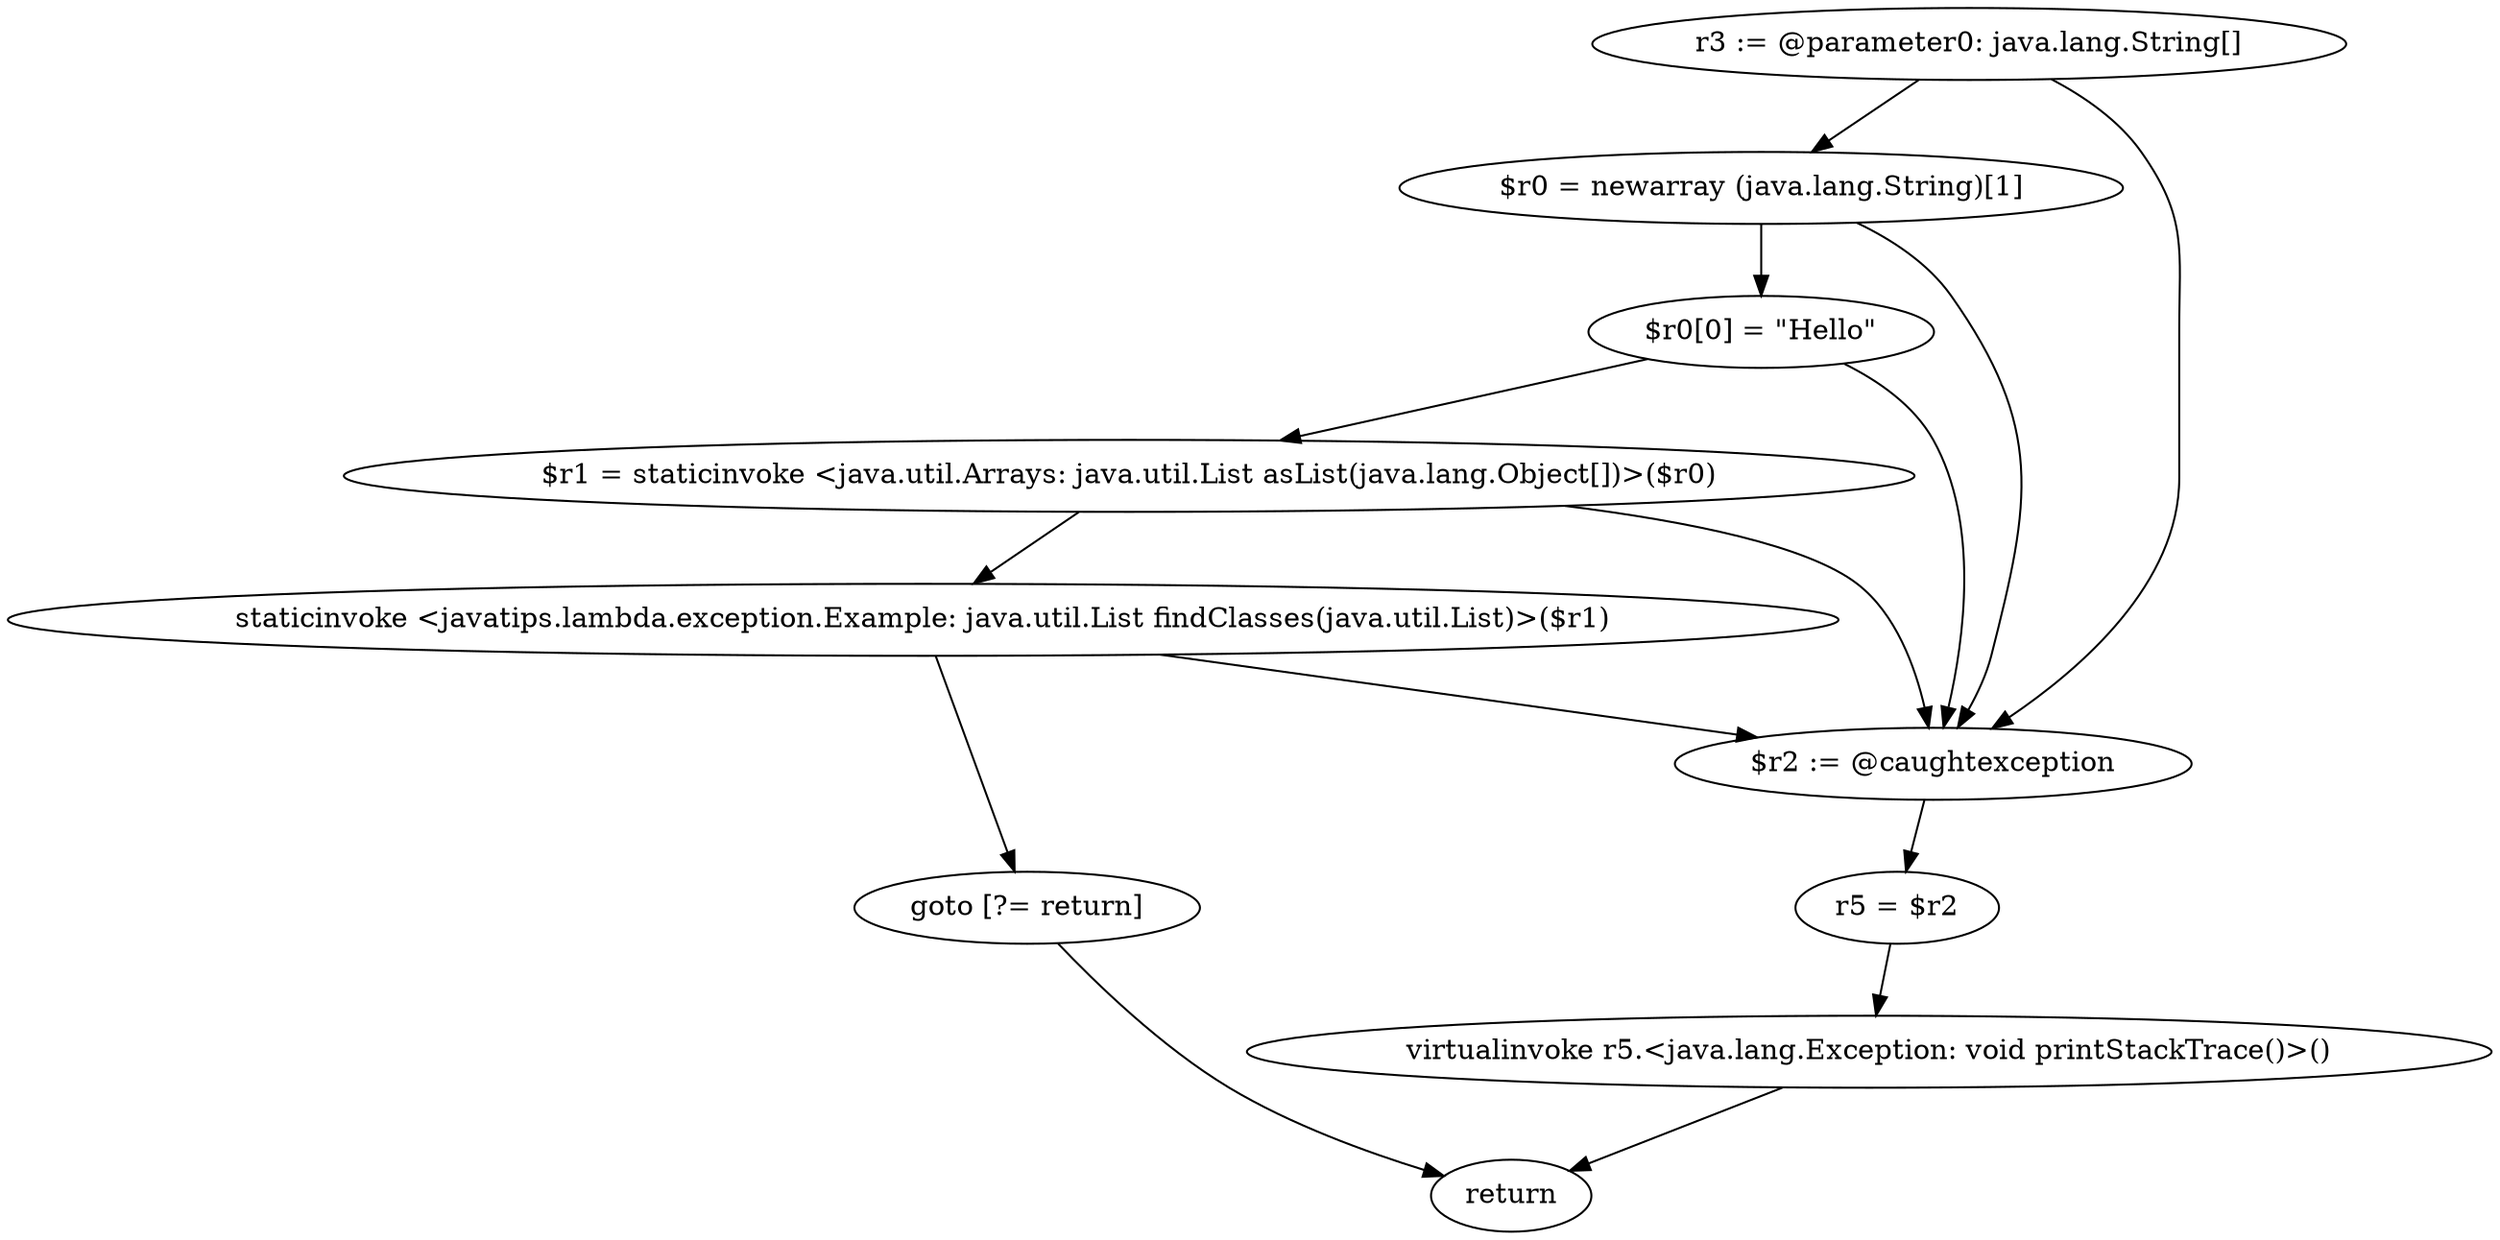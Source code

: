 digraph "unitGraph" {
    "r3 := @parameter0: java.lang.String[]"
    "$r0 = newarray (java.lang.String)[1]"
    "$r0[0] = \"Hello\""
    "$r1 = staticinvoke <java.util.Arrays: java.util.List asList(java.lang.Object[])>($r0)"
    "staticinvoke <javatips.lambda.exception.Example: java.util.List findClasses(java.util.List)>($r1)"
    "goto [?= return]"
    "$r2 := @caughtexception"
    "r5 = $r2"
    "virtualinvoke r5.<java.lang.Exception: void printStackTrace()>()"
    "return"
    "r3 := @parameter0: java.lang.String[]"->"$r0 = newarray (java.lang.String)[1]";
    "r3 := @parameter0: java.lang.String[]"->"$r2 := @caughtexception";
    "$r0 = newarray (java.lang.String)[1]"->"$r0[0] = \"Hello\"";
    "$r0 = newarray (java.lang.String)[1]"->"$r2 := @caughtexception";
    "$r0[0] = \"Hello\""->"$r1 = staticinvoke <java.util.Arrays: java.util.List asList(java.lang.Object[])>($r0)";
    "$r0[0] = \"Hello\""->"$r2 := @caughtexception";
    "$r1 = staticinvoke <java.util.Arrays: java.util.List asList(java.lang.Object[])>($r0)"->"staticinvoke <javatips.lambda.exception.Example: java.util.List findClasses(java.util.List)>($r1)";
    "$r1 = staticinvoke <java.util.Arrays: java.util.List asList(java.lang.Object[])>($r0)"->"$r2 := @caughtexception";
    "staticinvoke <javatips.lambda.exception.Example: java.util.List findClasses(java.util.List)>($r1)"->"goto [?= return]";
    "staticinvoke <javatips.lambda.exception.Example: java.util.List findClasses(java.util.List)>($r1)"->"$r2 := @caughtexception";
    "goto [?= return]"->"return";
    "$r2 := @caughtexception"->"r5 = $r2";
    "r5 = $r2"->"virtualinvoke r5.<java.lang.Exception: void printStackTrace()>()";
    "virtualinvoke r5.<java.lang.Exception: void printStackTrace()>()"->"return";
}
